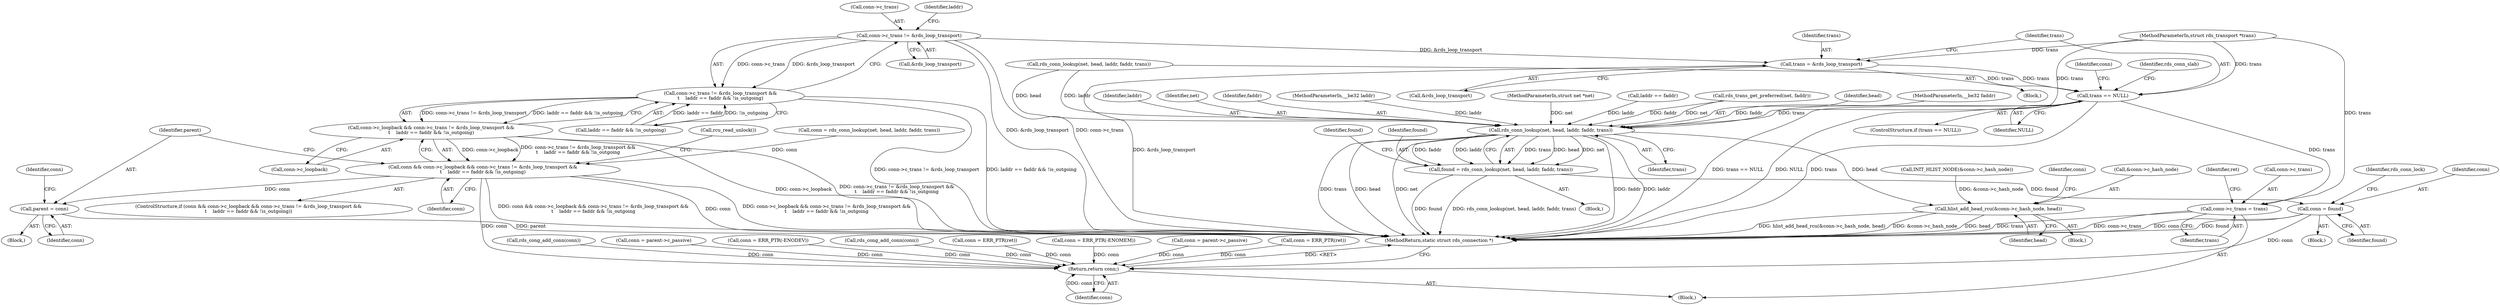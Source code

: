 digraph "0_linux_8c7188b23474cca017b3ef354c4a58456f68303a@pointer" {
"1000145" [label="(Call,conn->c_trans != &rds_loop_transport)"];
"1000144" [label="(Call,conn->c_trans != &rds_loop_transport &&\n\t    laddr == faddr && !is_outgoing)"];
"1000140" [label="(Call,conn->c_loopback && conn->c_trans != &rds_loop_transport &&\n\t    laddr == faddr && !is_outgoing)"];
"1000138" [label="(Call,conn && conn->c_loopback && conn->c_trans != &rds_loop_transport &&\n\t    laddr == faddr && !is_outgoing)"];
"1000158" [label="(Call,parent = conn)"];
"1000457" [label="(Return,return conn;)"];
"1000265" [label="(Call,trans = &rds_loop_transport)"];
"1000270" [label="(Call,trans == NULL)"];
"1000283" [label="(Call,conn->c_trans = trans)"];
"1000421" [label="(Call,rds_conn_lookup(net, head, laddr, faddr, trans))"];
"1000419" [label="(Call,found = rds_conn_lookup(net, head, laddr, faddr, trans))"];
"1000437" [label="(Call,conn = found)"];
"1000442" [label="(Call,hlist_add_head_rcu(&conn->c_hash_node, head))"];
"1000158" [label="(Call,parent = conn)"];
"1000442" [label="(Call,hlist_add_head_rcu(&conn->c_hash_node, head))"];
"1000185" [label="(Call,INIT_HLIST_NODE(&conn->c_hash_node))"];
"1000113" [label="(Block,)"];
"1000424" [label="(Identifier,laddr)"];
"1000264" [label="(Block,)"];
"1000265" [label="(Call,trans = &rds_loop_transport)"];
"1000419" [label="(Call,found = rds_conn_lookup(net, head, laddr, faddr, trans))"];
"1000412" [label="(Call,rds_cong_add_conn(conn))"];
"1000400" [label="(Call,conn = parent->c_passive)"];
"1000289" [label="(Identifier,ret)"];
"1000277" [label="(Call,conn = ERR_PTR(-ENODEV))"];
"1000422" [label="(Identifier,net)"];
"1000425" [label="(Identifier,faddr)"];
"1000146" [label="(Call,conn->c_trans)"];
"1000458" [label="(Identifier,conn)"];
"1000269" [label="(ControlStructure,if (trans == NULL))"];
"1000426" [label="(Identifier,trans)"];
"1000108" [label="(MethodParameterIn,__be32 laddr)"];
"1000441" [label="(Block,)"];
"1000417" [label="(Block,)"];
"1000449" [label="(Identifier,conn)"];
"1000437" [label="(Call,conn = found)"];
"1000448" [label="(Call,rds_cong_add_conn(conn))"];
"1000447" [label="(Identifier,head)"];
"1000144" [label="(Call,conn->c_trans != &rds_loop_transport &&\n\t    laddr == faddr && !is_outgoing)"];
"1000238" [label="(Call,conn = ERR_PTR(ret))"];
"1000179" [label="(Call,conn = ERR_PTR(-ENOMEM))"];
"1000138" [label="(Call,conn && conn->c_loopback && conn->c_trans != &rds_loop_transport &&\n\t    laddr == faddr && !is_outgoing)"];
"1000141" [label="(Call,conn->c_loopback)"];
"1000149" [label="(Call,&rds_loop_transport)"];
"1000285" [label="(Identifier,conn)"];
"1000429" [label="(Block,)"];
"1000454" [label="(Identifier,rds_conn_lock)"];
"1000162" [label="(Identifier,conn)"];
"1000438" [label="(Identifier,conn)"];
"1000151" [label="(Call,laddr == faddr && !is_outgoing)"];
"1000110" [label="(MethodParameterIn,struct rds_transport *trans)"];
"1000283" [label="(Call,conn->c_trans = trans)"];
"1000287" [label="(Identifier,trans)"];
"1000140" [label="(Call,conn->c_loopback && conn->c_trans != &rds_loop_transport &&\n\t    laddr == faddr && !is_outgoing)"];
"1000421" [label="(Call,rds_conn_lookup(net, head, laddr, faddr, trans))"];
"1000428" [label="(Identifier,found)"];
"1000137" [label="(ControlStructure,if (conn && conn->c_loopback && conn->c_trans != &rds_loop_transport &&\n\t    laddr == faddr && !is_outgoing))"];
"1000459" [label="(MethodReturn,static struct rds_connection *)"];
"1000284" [label="(Call,conn->c_trans)"];
"1000107" [label="(MethodParameterIn,struct net *net)"];
"1000152" [label="(Call,laddr == faddr)"];
"1000245" [label="(Call,rds_trans_get_preferred(net, faddr))"];
"1000420" [label="(Identifier,found)"];
"1000153" [label="(Identifier,laddr)"];
"1000159" [label="(Identifier,parent)"];
"1000443" [label="(Call,&conn->c_hash_node)"];
"1000161" [label="(Call,conn = parent->c_passive)"];
"1000299" [label="(Call,conn = ERR_PTR(ret))"];
"1000166" [label="(Call,rcu_read_unlock())"];
"1000272" [label="(Identifier,NULL)"];
"1000157" [label="(Block,)"];
"1000139" [label="(Identifier,conn)"];
"1000129" [label="(Call,conn = rds_conn_lookup(net, head, laddr, faddr, trans))"];
"1000267" [label="(Call,&rds_loop_transport)"];
"1000423" [label="(Identifier,head)"];
"1000145" [label="(Call,conn->c_trans != &rds_loop_transport)"];
"1000457" [label="(Return,return conn;)"];
"1000275" [label="(Identifier,rds_conn_slab)"];
"1000439" [label="(Identifier,found)"];
"1000270" [label="(Call,trans == NULL)"];
"1000109" [label="(MethodParameterIn,__be32 faddr)"];
"1000131" [label="(Call,rds_conn_lookup(net, head, laddr, faddr, trans))"];
"1000160" [label="(Identifier,conn)"];
"1000271" [label="(Identifier,trans)"];
"1000266" [label="(Identifier,trans)"];
"1000145" -> "1000144"  [label="AST: "];
"1000145" -> "1000149"  [label="CFG: "];
"1000146" -> "1000145"  [label="AST: "];
"1000149" -> "1000145"  [label="AST: "];
"1000153" -> "1000145"  [label="CFG: "];
"1000144" -> "1000145"  [label="CFG: "];
"1000145" -> "1000459"  [label="DDG: &rds_loop_transport"];
"1000145" -> "1000459"  [label="DDG: conn->c_trans"];
"1000145" -> "1000144"  [label="DDG: conn->c_trans"];
"1000145" -> "1000144"  [label="DDG: &rds_loop_transport"];
"1000145" -> "1000265"  [label="DDG: &rds_loop_transport"];
"1000144" -> "1000140"  [label="AST: "];
"1000144" -> "1000151"  [label="CFG: "];
"1000151" -> "1000144"  [label="AST: "];
"1000140" -> "1000144"  [label="CFG: "];
"1000144" -> "1000459"  [label="DDG: laddr == faddr && !is_outgoing"];
"1000144" -> "1000459"  [label="DDG: conn->c_trans != &rds_loop_transport"];
"1000144" -> "1000140"  [label="DDG: conn->c_trans != &rds_loop_transport"];
"1000144" -> "1000140"  [label="DDG: laddr == faddr && !is_outgoing"];
"1000151" -> "1000144"  [label="DDG: laddr == faddr"];
"1000151" -> "1000144"  [label="DDG: !is_outgoing"];
"1000140" -> "1000138"  [label="AST: "];
"1000140" -> "1000141"  [label="CFG: "];
"1000141" -> "1000140"  [label="AST: "];
"1000138" -> "1000140"  [label="CFG: "];
"1000140" -> "1000459"  [label="DDG: conn->c_loopback"];
"1000140" -> "1000459"  [label="DDG: conn->c_trans != &rds_loop_transport &&\n\t    laddr == faddr && !is_outgoing"];
"1000140" -> "1000138"  [label="DDG: conn->c_loopback"];
"1000140" -> "1000138"  [label="DDG: conn->c_trans != &rds_loop_transport &&\n\t    laddr == faddr && !is_outgoing"];
"1000138" -> "1000137"  [label="AST: "];
"1000138" -> "1000139"  [label="CFG: "];
"1000139" -> "1000138"  [label="AST: "];
"1000159" -> "1000138"  [label="CFG: "];
"1000166" -> "1000138"  [label="CFG: "];
"1000138" -> "1000459"  [label="DDG: conn"];
"1000138" -> "1000459"  [label="DDG: conn->c_loopback && conn->c_trans != &rds_loop_transport &&\n\t    laddr == faddr && !is_outgoing"];
"1000138" -> "1000459"  [label="DDG: conn && conn->c_loopback && conn->c_trans != &rds_loop_transport &&\n\t    laddr == faddr && !is_outgoing"];
"1000129" -> "1000138"  [label="DDG: conn"];
"1000138" -> "1000158"  [label="DDG: conn"];
"1000138" -> "1000457"  [label="DDG: conn"];
"1000158" -> "1000157"  [label="AST: "];
"1000158" -> "1000160"  [label="CFG: "];
"1000159" -> "1000158"  [label="AST: "];
"1000160" -> "1000158"  [label="AST: "];
"1000162" -> "1000158"  [label="CFG: "];
"1000158" -> "1000459"  [label="DDG: parent"];
"1000457" -> "1000113"  [label="AST: "];
"1000457" -> "1000458"  [label="CFG: "];
"1000458" -> "1000457"  [label="AST: "];
"1000459" -> "1000457"  [label="CFG: "];
"1000457" -> "1000459"  [label="DDG: <RET>"];
"1000458" -> "1000457"  [label="DDG: conn"];
"1000238" -> "1000457"  [label="DDG: conn"];
"1000400" -> "1000457"  [label="DDG: conn"];
"1000437" -> "1000457"  [label="DDG: conn"];
"1000179" -> "1000457"  [label="DDG: conn"];
"1000448" -> "1000457"  [label="DDG: conn"];
"1000412" -> "1000457"  [label="DDG: conn"];
"1000277" -> "1000457"  [label="DDG: conn"];
"1000299" -> "1000457"  [label="DDG: conn"];
"1000161" -> "1000457"  [label="DDG: conn"];
"1000265" -> "1000264"  [label="AST: "];
"1000265" -> "1000267"  [label="CFG: "];
"1000266" -> "1000265"  [label="AST: "];
"1000267" -> "1000265"  [label="AST: "];
"1000271" -> "1000265"  [label="CFG: "];
"1000265" -> "1000459"  [label="DDG: &rds_loop_transport"];
"1000110" -> "1000265"  [label="DDG: trans"];
"1000265" -> "1000270"  [label="DDG: trans"];
"1000270" -> "1000269"  [label="AST: "];
"1000270" -> "1000272"  [label="CFG: "];
"1000271" -> "1000270"  [label="AST: "];
"1000272" -> "1000270"  [label="AST: "];
"1000275" -> "1000270"  [label="CFG: "];
"1000285" -> "1000270"  [label="CFG: "];
"1000270" -> "1000459"  [label="DDG: trans == NULL"];
"1000270" -> "1000459"  [label="DDG: NULL"];
"1000270" -> "1000459"  [label="DDG: trans"];
"1000131" -> "1000270"  [label="DDG: trans"];
"1000110" -> "1000270"  [label="DDG: trans"];
"1000270" -> "1000283"  [label="DDG: trans"];
"1000270" -> "1000421"  [label="DDG: trans"];
"1000283" -> "1000113"  [label="AST: "];
"1000283" -> "1000287"  [label="CFG: "];
"1000284" -> "1000283"  [label="AST: "];
"1000287" -> "1000283"  [label="AST: "];
"1000289" -> "1000283"  [label="CFG: "];
"1000283" -> "1000459"  [label="DDG: conn->c_trans"];
"1000283" -> "1000459"  [label="DDG: trans"];
"1000110" -> "1000283"  [label="DDG: trans"];
"1000421" -> "1000419"  [label="AST: "];
"1000421" -> "1000426"  [label="CFG: "];
"1000422" -> "1000421"  [label="AST: "];
"1000423" -> "1000421"  [label="AST: "];
"1000424" -> "1000421"  [label="AST: "];
"1000425" -> "1000421"  [label="AST: "];
"1000426" -> "1000421"  [label="AST: "];
"1000419" -> "1000421"  [label="CFG: "];
"1000421" -> "1000459"  [label="DDG: trans"];
"1000421" -> "1000459"  [label="DDG: head"];
"1000421" -> "1000459"  [label="DDG: net"];
"1000421" -> "1000459"  [label="DDG: faddr"];
"1000421" -> "1000459"  [label="DDG: laddr"];
"1000421" -> "1000419"  [label="DDG: trans"];
"1000421" -> "1000419"  [label="DDG: head"];
"1000421" -> "1000419"  [label="DDG: net"];
"1000421" -> "1000419"  [label="DDG: faddr"];
"1000421" -> "1000419"  [label="DDG: laddr"];
"1000245" -> "1000421"  [label="DDG: net"];
"1000245" -> "1000421"  [label="DDG: faddr"];
"1000107" -> "1000421"  [label="DDG: net"];
"1000131" -> "1000421"  [label="DDG: head"];
"1000131" -> "1000421"  [label="DDG: laddr"];
"1000108" -> "1000421"  [label="DDG: laddr"];
"1000152" -> "1000421"  [label="DDG: laddr"];
"1000109" -> "1000421"  [label="DDG: faddr"];
"1000110" -> "1000421"  [label="DDG: trans"];
"1000421" -> "1000442"  [label="DDG: head"];
"1000419" -> "1000417"  [label="AST: "];
"1000420" -> "1000419"  [label="AST: "];
"1000428" -> "1000419"  [label="CFG: "];
"1000419" -> "1000459"  [label="DDG: found"];
"1000419" -> "1000459"  [label="DDG: rds_conn_lookup(net, head, laddr, faddr, trans)"];
"1000419" -> "1000437"  [label="DDG: found"];
"1000437" -> "1000429"  [label="AST: "];
"1000437" -> "1000439"  [label="CFG: "];
"1000438" -> "1000437"  [label="AST: "];
"1000439" -> "1000437"  [label="AST: "];
"1000454" -> "1000437"  [label="CFG: "];
"1000437" -> "1000459"  [label="DDG: conn"];
"1000437" -> "1000459"  [label="DDG: found"];
"1000442" -> "1000441"  [label="AST: "];
"1000442" -> "1000447"  [label="CFG: "];
"1000443" -> "1000442"  [label="AST: "];
"1000447" -> "1000442"  [label="AST: "];
"1000449" -> "1000442"  [label="CFG: "];
"1000442" -> "1000459"  [label="DDG: hlist_add_head_rcu(&conn->c_hash_node, head)"];
"1000442" -> "1000459"  [label="DDG: &conn->c_hash_node"];
"1000442" -> "1000459"  [label="DDG: head"];
"1000185" -> "1000442"  [label="DDG: &conn->c_hash_node"];
}
